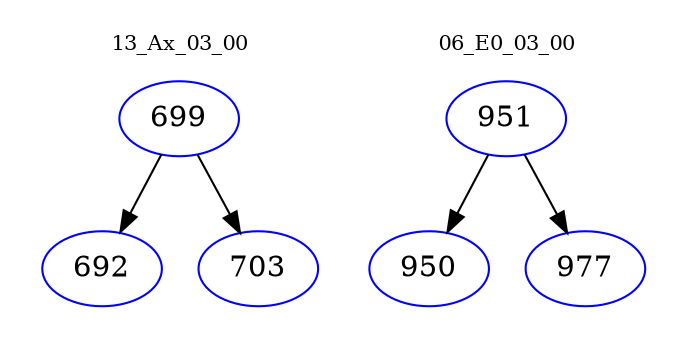 digraph{
subgraph cluster_0 {
color = white
label = "13_Ax_03_00";
fontsize=10;
T0_699 [label="699", color="blue"]
T0_699 -> T0_692 [color="black"]
T0_692 [label="692", color="blue"]
T0_699 -> T0_703 [color="black"]
T0_703 [label="703", color="blue"]
}
subgraph cluster_1 {
color = white
label = "06_E0_03_00";
fontsize=10;
T1_951 [label="951", color="blue"]
T1_951 -> T1_950 [color="black"]
T1_950 [label="950", color="blue"]
T1_951 -> T1_977 [color="black"]
T1_977 [label="977", color="blue"]
}
}
